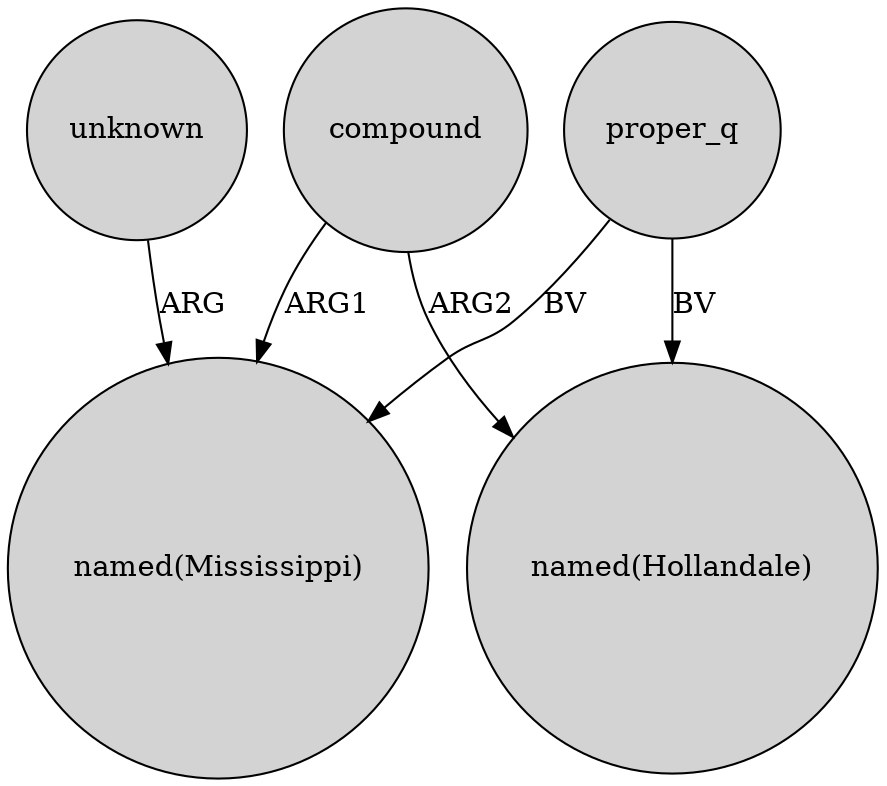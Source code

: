 digraph {
	node [shape=circle style=filled]
	proper_q -> "named(Hollandale)" [label=BV]
	compound -> "named(Mississippi)" [label=ARG1]
	unknown -> "named(Mississippi)" [label=ARG]
	proper_q -> "named(Mississippi)" [label=BV]
	compound -> "named(Hollandale)" [label=ARG2]
}
